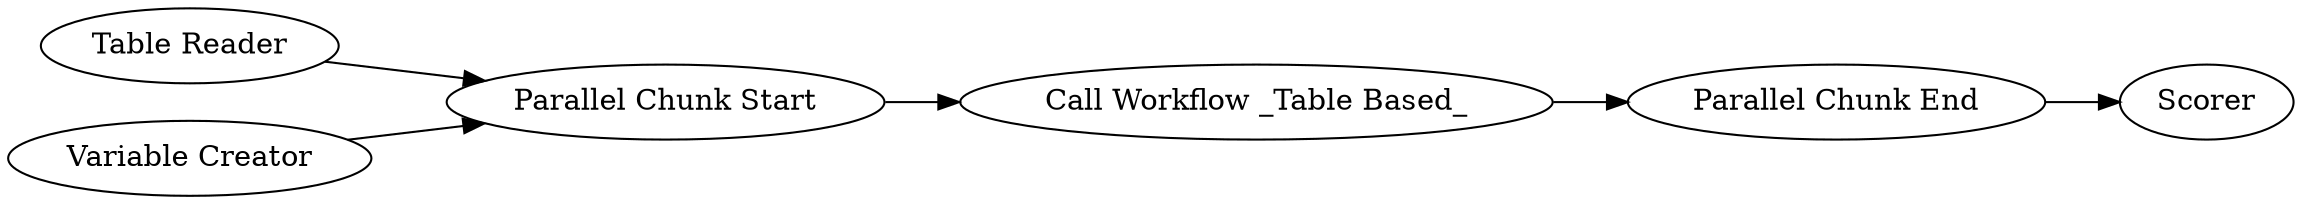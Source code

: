 digraph {
	17 -> 24
	18 -> 16
	25 -> 17
	23 -> 16
	16 -> 25
	16 [label="Parallel Chunk Start"]
	24 [label=Scorer]
	23 [label="Variable Creator"]
	18 [label="Table Reader"]
	25 [label="Call Workflow _Table Based_"]
	17 [label="Parallel Chunk End"]
	rankdir=LR
}
